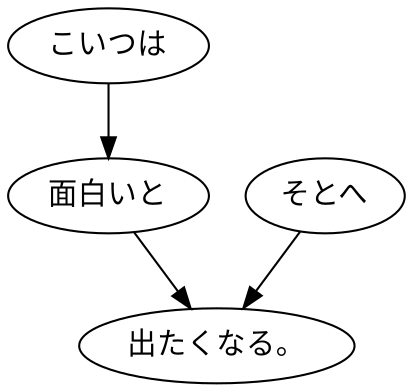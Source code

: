 digraph graph9158 {
	node0 [label="こいつは"];
	node1 [label="面白いと"];
	node2 [label="そとへ"];
	node3 [label="出たくなる。"];
	node0 -> node1;
	node1 -> node3;
	node2 -> node3;
}
